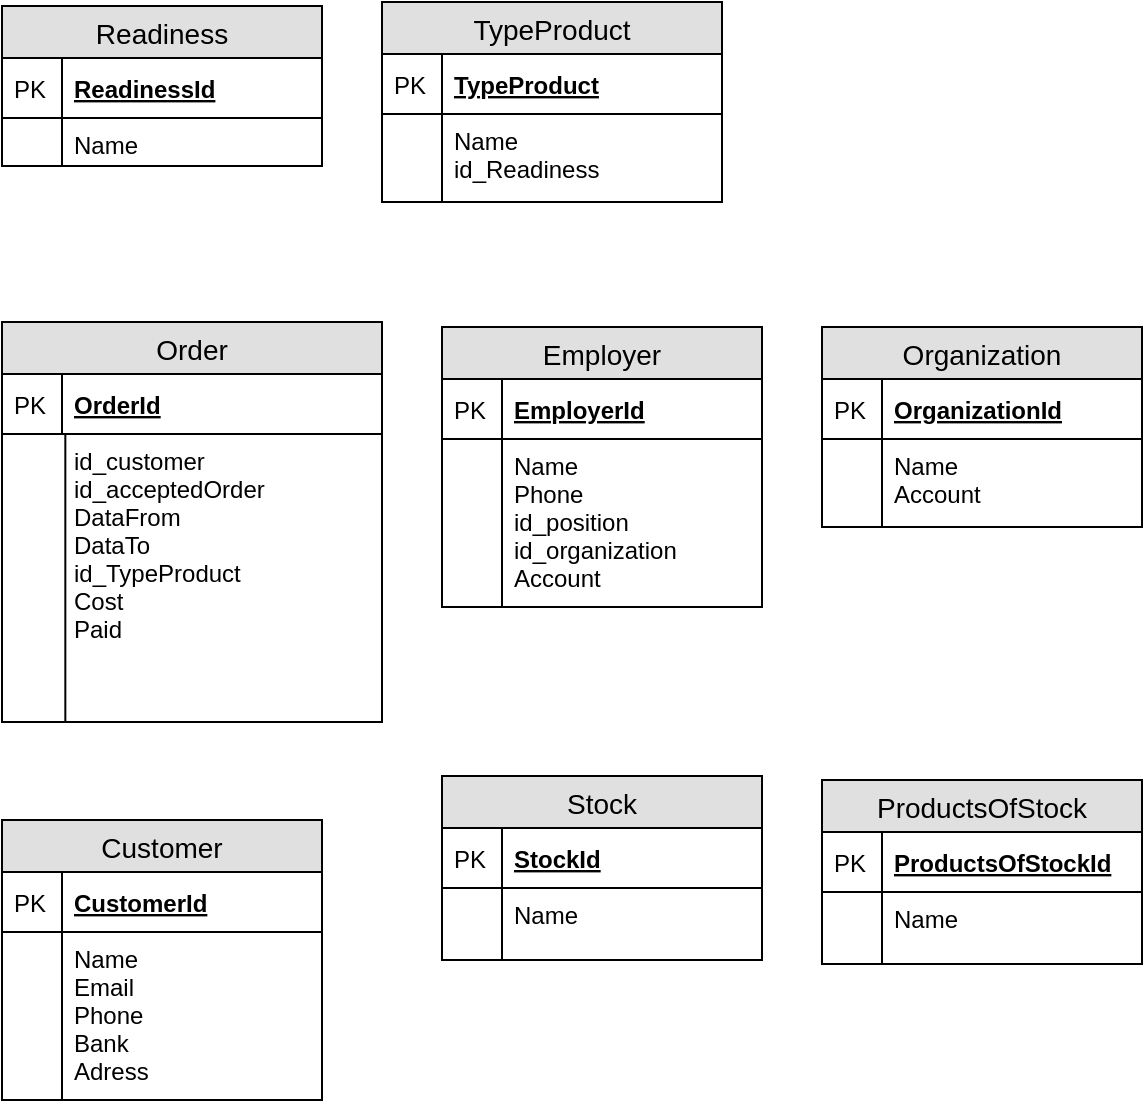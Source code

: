 <mxfile version="10.7.7" type="github"><diagram id="YFdl4ciAganTRu2MoI0J" name="Page-1"><mxGraphModel dx="791" dy="733" grid="1" gridSize="10" guides="1" tooltips="1" connect="1" arrows="1" fold="1" page="1" pageScale="1" pageWidth="827" pageHeight="1169" math="0" shadow="0"><root><mxCell id="0"/><mxCell id="1" parent="0"/><mxCell id="rmj0zKUa3GS6nloVOOrS-1" value="TypeProduct" style="swimlane;fontStyle=0;childLayout=stackLayout;horizontal=1;startSize=26;fillColor=#e0e0e0;horizontalStack=0;resizeParent=1;resizeParentMax=0;resizeLast=0;collapsible=1;marginBottom=0;swimlaneFillColor=#ffffff;align=center;fontSize=14;" parent="1" vertex="1"><mxGeometry x="260" y="39" width="170" height="100" as="geometry"/></mxCell><mxCell id="rmj0zKUa3GS6nloVOOrS-2" value="TypeProduct" style="shape=partialRectangle;top=0;left=0;right=0;bottom=1;align=left;verticalAlign=middle;fillColor=none;spacingLeft=34;spacingRight=4;overflow=hidden;rotatable=0;points=[[0,0.5],[1,0.5]];portConstraint=eastwest;dropTarget=0;fontStyle=5;fontSize=12;" parent="rmj0zKUa3GS6nloVOOrS-1" vertex="1"><mxGeometry y="26" width="170" height="30" as="geometry"/></mxCell><mxCell id="rmj0zKUa3GS6nloVOOrS-3" value="PK" style="shape=partialRectangle;top=0;left=0;bottom=0;fillColor=none;align=left;verticalAlign=middle;spacingLeft=4;spacingRight=4;overflow=hidden;rotatable=0;points=[];portConstraint=eastwest;part=1;fontSize=12;" parent="rmj0zKUa3GS6nloVOOrS-2" vertex="1" connectable="0"><mxGeometry width="30" height="30" as="geometry"/></mxCell><mxCell id="rmj0zKUa3GS6nloVOOrS-4" value="Name&#10;id_Readiness&#10;" style="shape=partialRectangle;top=0;left=0;right=0;bottom=0;align=left;verticalAlign=top;fillColor=none;spacingLeft=34;spacingRight=4;overflow=hidden;rotatable=0;points=[[0,0.5],[1,0.5]];portConstraint=eastwest;dropTarget=0;fontSize=12;" parent="rmj0zKUa3GS6nloVOOrS-1" vertex="1"><mxGeometry y="56" width="170" height="44" as="geometry"/></mxCell><mxCell id="rmj0zKUa3GS6nloVOOrS-5" value="" style="shape=partialRectangle;top=0;left=0;bottom=0;fillColor=none;align=left;verticalAlign=top;spacingLeft=4;spacingRight=4;overflow=hidden;rotatable=0;points=[];portConstraint=eastwest;part=1;fontSize=12;" parent="rmj0zKUa3GS6nloVOOrS-4" vertex="1" connectable="0"><mxGeometry width="30" height="44" as="geometry"/></mxCell><mxCell id="rmj0zKUa3GS6nloVOOrS-12" value="Order" style="swimlane;fontStyle=0;childLayout=stackLayout;horizontal=1;startSize=26;fillColor=#e0e0e0;horizontalStack=0;resizeParent=1;resizeParentMax=0;resizeLast=0;collapsible=1;marginBottom=0;swimlaneFillColor=#ffffff;align=center;fontSize=14;" parent="1" vertex="1"><mxGeometry x="70" y="199" width="190" height="200" as="geometry"/></mxCell><mxCell id="rmj0zKUa3GS6nloVOOrS-13" value="OrderId" style="shape=partialRectangle;top=0;left=0;right=0;bottom=1;align=left;verticalAlign=middle;fillColor=none;spacingLeft=34;spacingRight=4;overflow=hidden;rotatable=0;points=[[0,0.5],[1,0.5]];portConstraint=eastwest;dropTarget=0;fontStyle=5;fontSize=12;" parent="rmj0zKUa3GS6nloVOOrS-12" vertex="1"><mxGeometry y="26" width="190" height="30" as="geometry"/></mxCell><mxCell id="rmj0zKUa3GS6nloVOOrS-14" value="PK" style="shape=partialRectangle;top=0;left=0;bottom=0;fillColor=none;align=left;verticalAlign=middle;spacingLeft=4;spacingRight=4;overflow=hidden;rotatable=0;points=[];portConstraint=eastwest;part=1;fontSize=12;" parent="rmj0zKUa3GS6nloVOOrS-13" vertex="1" connectable="0"><mxGeometry width="30" height="30" as="geometry"/></mxCell><mxCell id="rmj0zKUa3GS6nloVOOrS-15" value="id_customer&#10;id_acceptedOrder&#10;DataFrom&#10;DataTo&#10;id_TypeProduct&#10;Cost&#10;Paid&#10;" style="shape=partialRectangle;top=0;left=0;right=0;bottom=0;align=left;verticalAlign=top;fillColor=none;spacingLeft=34;spacingRight=4;overflow=hidden;rotatable=0;points=[[0,0.5],[1,0.5]];portConstraint=eastwest;dropTarget=0;fontSize=12;" parent="rmj0zKUa3GS6nloVOOrS-12" vertex="1"><mxGeometry y="56" width="190" height="144" as="geometry"/></mxCell><mxCell id="rmj0zKUa3GS6nloVOOrS-16" value="" style="shape=partialRectangle;top=0;left=0;bottom=0;fillColor=none;align=left;verticalAlign=top;spacingLeft=4;spacingRight=4;overflow=hidden;rotatable=0;points=[];portConstraint=eastwest;part=1;fontSize=12;" parent="rmj0zKUa3GS6nloVOOrS-15" vertex="1" connectable="0"><mxGeometry width="31.667" height="144" as="geometry"/></mxCell><mxCell id="rmj0zKUa3GS6nloVOOrS-24" value="Readiness" style="swimlane;fontStyle=0;childLayout=stackLayout;horizontal=1;startSize=26;fillColor=#e0e0e0;horizontalStack=0;resizeParent=1;resizeParentMax=0;resizeLast=0;collapsible=1;marginBottom=0;swimlaneFillColor=#ffffff;align=center;fontSize=14;" parent="1" vertex="1"><mxGeometry x="70" y="41" width="160" height="80" as="geometry"/></mxCell><mxCell id="rmj0zKUa3GS6nloVOOrS-25" value="ReadinessId" style="shape=partialRectangle;top=0;left=0;right=0;bottom=1;align=left;verticalAlign=middle;fillColor=none;spacingLeft=34;spacingRight=4;overflow=hidden;rotatable=0;points=[[0,0.5],[1,0.5]];portConstraint=eastwest;dropTarget=0;fontStyle=5;fontSize=12;" parent="rmj0zKUa3GS6nloVOOrS-24" vertex="1"><mxGeometry y="26" width="160" height="30" as="geometry"/></mxCell><mxCell id="rmj0zKUa3GS6nloVOOrS-26" value="PK" style="shape=partialRectangle;top=0;left=0;bottom=0;fillColor=none;align=left;verticalAlign=middle;spacingLeft=4;spacingRight=4;overflow=hidden;rotatable=0;points=[];portConstraint=eastwest;part=1;fontSize=12;" parent="rmj0zKUa3GS6nloVOOrS-25" vertex="1" connectable="0"><mxGeometry width="30" height="30" as="geometry"/></mxCell><mxCell id="rmj0zKUa3GS6nloVOOrS-27" value="Name&#10;&#10;" style="shape=partialRectangle;top=0;left=0;right=0;bottom=0;align=left;verticalAlign=top;fillColor=none;spacingLeft=34;spacingRight=4;overflow=hidden;rotatable=0;points=[[0,0.5],[1,0.5]];portConstraint=eastwest;dropTarget=0;fontSize=12;" parent="rmj0zKUa3GS6nloVOOrS-24" vertex="1"><mxGeometry y="56" width="160" height="24" as="geometry"/></mxCell><mxCell id="rmj0zKUa3GS6nloVOOrS-28" value="" style="shape=partialRectangle;top=0;left=0;bottom=0;fillColor=none;align=left;verticalAlign=top;spacingLeft=4;spacingRight=4;overflow=hidden;rotatable=0;points=[];portConstraint=eastwest;part=1;fontSize=12;" parent="rmj0zKUa3GS6nloVOOrS-27" vertex="1" connectable="0"><mxGeometry width="30" height="24" as="geometry"/></mxCell><mxCell id="ByTm6KzznvZcm_2YPK7H-12" value="Customer" style="swimlane;fontStyle=0;childLayout=stackLayout;horizontal=1;startSize=26;fillColor=#e0e0e0;horizontalStack=0;resizeParent=1;resizeParentMax=0;resizeLast=0;collapsible=1;marginBottom=0;swimlaneFillColor=#ffffff;align=center;fontSize=14;" vertex="1" parent="1"><mxGeometry x="70" y="448" width="160" height="140" as="geometry"/></mxCell><mxCell id="ByTm6KzznvZcm_2YPK7H-13" value="CustomerId" style="shape=partialRectangle;top=0;left=0;right=0;bottom=1;align=left;verticalAlign=middle;fillColor=none;spacingLeft=34;spacingRight=4;overflow=hidden;rotatable=0;points=[[0,0.5],[1,0.5]];portConstraint=eastwest;dropTarget=0;fontStyle=5;fontSize=12;" vertex="1" parent="ByTm6KzznvZcm_2YPK7H-12"><mxGeometry y="26" width="160" height="30" as="geometry"/></mxCell><mxCell id="ByTm6KzznvZcm_2YPK7H-14" value="PK" style="shape=partialRectangle;top=0;left=0;bottom=0;fillColor=none;align=left;verticalAlign=middle;spacingLeft=4;spacingRight=4;overflow=hidden;rotatable=0;points=[];portConstraint=eastwest;part=1;fontSize=12;" vertex="1" connectable="0" parent="ByTm6KzznvZcm_2YPK7H-13"><mxGeometry width="30" height="30" as="geometry"/></mxCell><mxCell id="ByTm6KzznvZcm_2YPK7H-15" value="Name&#10;Email&#10;Phone&#10;Bank&#10;Adress" style="shape=partialRectangle;top=0;left=0;right=0;bottom=0;align=left;verticalAlign=top;fillColor=none;spacingLeft=34;spacingRight=4;overflow=hidden;rotatable=0;points=[[0,0.5],[1,0.5]];portConstraint=eastwest;dropTarget=0;fontSize=12;" vertex="1" parent="ByTm6KzznvZcm_2YPK7H-12"><mxGeometry y="56" width="160" height="84" as="geometry"/></mxCell><mxCell id="ByTm6KzznvZcm_2YPK7H-16" value="" style="shape=partialRectangle;top=0;left=0;bottom=0;fillColor=none;align=left;verticalAlign=top;spacingLeft=4;spacingRight=4;overflow=hidden;rotatable=0;points=[];portConstraint=eastwest;part=1;fontSize=12;" vertex="1" connectable="0" parent="ByTm6KzznvZcm_2YPK7H-15"><mxGeometry width="30" height="84" as="geometry"/></mxCell><mxCell id="ByTm6KzznvZcm_2YPK7H-23" value="Stock" style="swimlane;fontStyle=0;childLayout=stackLayout;horizontal=1;startSize=26;fillColor=#e0e0e0;horizontalStack=0;resizeParent=1;resizeParentMax=0;resizeLast=0;collapsible=1;marginBottom=0;swimlaneFillColor=#ffffff;align=center;fontSize=14;" vertex="1" parent="1"><mxGeometry x="290" y="426" width="160" height="92" as="geometry"/></mxCell><mxCell id="ByTm6KzznvZcm_2YPK7H-24" value="StockId" style="shape=partialRectangle;top=0;left=0;right=0;bottom=1;align=left;verticalAlign=middle;fillColor=none;spacingLeft=34;spacingRight=4;overflow=hidden;rotatable=0;points=[[0,0.5],[1,0.5]];portConstraint=eastwest;dropTarget=0;fontStyle=5;fontSize=12;" vertex="1" parent="ByTm6KzznvZcm_2YPK7H-23"><mxGeometry y="26" width="160" height="30" as="geometry"/></mxCell><mxCell id="ByTm6KzznvZcm_2YPK7H-25" value="PK" style="shape=partialRectangle;top=0;left=0;bottom=0;fillColor=none;align=left;verticalAlign=middle;spacingLeft=4;spacingRight=4;overflow=hidden;rotatable=0;points=[];portConstraint=eastwest;part=1;fontSize=12;" vertex="1" connectable="0" parent="ByTm6KzznvZcm_2YPK7H-24"><mxGeometry width="30" height="30" as="geometry"/></mxCell><mxCell id="ByTm6KzznvZcm_2YPK7H-26" value="Name&#10;&#10;" style="shape=partialRectangle;top=0;left=0;right=0;bottom=0;align=left;verticalAlign=top;fillColor=none;spacingLeft=34;spacingRight=4;overflow=hidden;rotatable=0;points=[[0,0.5],[1,0.5]];portConstraint=eastwest;dropTarget=0;fontSize=12;" vertex="1" parent="ByTm6KzznvZcm_2YPK7H-23"><mxGeometry y="56" width="160" height="26" as="geometry"/></mxCell><mxCell id="ByTm6KzznvZcm_2YPK7H-27" value="" style="shape=partialRectangle;top=0;left=0;bottom=0;fillColor=none;align=left;verticalAlign=top;spacingLeft=4;spacingRight=4;overflow=hidden;rotatable=0;points=[];portConstraint=eastwest;part=1;fontSize=12;" vertex="1" connectable="0" parent="ByTm6KzznvZcm_2YPK7H-26"><mxGeometry width="30" height="26" as="geometry"/></mxCell><mxCell id="ByTm6KzznvZcm_2YPK7H-32" value="" style="shape=partialRectangle;top=0;left=0;right=0;bottom=0;align=left;verticalAlign=top;fillColor=none;spacingLeft=34;spacingRight=4;overflow=hidden;rotatable=0;points=[[0,0.5],[1,0.5]];portConstraint=eastwest;dropTarget=0;fontSize=12;" vertex="1" parent="ByTm6KzznvZcm_2YPK7H-23"><mxGeometry y="82" width="160" height="10" as="geometry"/></mxCell><mxCell id="ByTm6KzznvZcm_2YPK7H-33" value="" style="shape=partialRectangle;top=0;left=0;bottom=0;fillColor=none;align=left;verticalAlign=top;spacingLeft=4;spacingRight=4;overflow=hidden;rotatable=0;points=[];portConstraint=eastwest;part=1;fontSize=12;" vertex="1" connectable="0" parent="ByTm6KzznvZcm_2YPK7H-32"><mxGeometry width="30" height="10" as="geometry"/></mxCell><mxCell id="ByTm6KzznvZcm_2YPK7H-34" value="ProductsOfStock" style="swimlane;fontStyle=0;childLayout=stackLayout;horizontal=1;startSize=26;fillColor=#e0e0e0;horizontalStack=0;resizeParent=1;resizeParentMax=0;resizeLast=0;collapsible=1;marginBottom=0;swimlaneFillColor=#ffffff;align=center;fontSize=14;" vertex="1" parent="1"><mxGeometry x="480" y="428" width="160" height="92" as="geometry"/></mxCell><mxCell id="ByTm6KzznvZcm_2YPK7H-35" value="ProductsOfStockId" style="shape=partialRectangle;top=0;left=0;right=0;bottom=1;align=left;verticalAlign=middle;fillColor=none;spacingLeft=34;spacingRight=4;overflow=hidden;rotatable=0;points=[[0,0.5],[1,0.5]];portConstraint=eastwest;dropTarget=0;fontStyle=5;fontSize=12;" vertex="1" parent="ByTm6KzznvZcm_2YPK7H-34"><mxGeometry y="26" width="160" height="30" as="geometry"/></mxCell><mxCell id="ByTm6KzznvZcm_2YPK7H-36" value="PK" style="shape=partialRectangle;top=0;left=0;bottom=0;fillColor=none;align=left;verticalAlign=middle;spacingLeft=4;spacingRight=4;overflow=hidden;rotatable=0;points=[];portConstraint=eastwest;part=1;fontSize=12;" vertex="1" connectable="0" parent="ByTm6KzznvZcm_2YPK7H-35"><mxGeometry width="30" height="30" as="geometry"/></mxCell><mxCell id="ByTm6KzznvZcm_2YPK7H-37" value="Name" style="shape=partialRectangle;top=0;left=0;right=0;bottom=0;align=left;verticalAlign=top;fillColor=none;spacingLeft=34;spacingRight=4;overflow=hidden;rotatable=0;points=[[0,0.5],[1,0.5]];portConstraint=eastwest;dropTarget=0;fontSize=12;" vertex="1" parent="ByTm6KzznvZcm_2YPK7H-34"><mxGeometry y="56" width="160" height="26" as="geometry"/></mxCell><mxCell id="ByTm6KzznvZcm_2YPK7H-38" value="" style="shape=partialRectangle;top=0;left=0;bottom=0;fillColor=none;align=left;verticalAlign=top;spacingLeft=4;spacingRight=4;overflow=hidden;rotatable=0;points=[];portConstraint=eastwest;part=1;fontSize=12;" vertex="1" connectable="0" parent="ByTm6KzznvZcm_2YPK7H-37"><mxGeometry width="30" height="26" as="geometry"/></mxCell><mxCell id="ByTm6KzznvZcm_2YPK7H-43" value="" style="shape=partialRectangle;top=0;left=0;right=0;bottom=0;align=left;verticalAlign=top;fillColor=none;spacingLeft=34;spacingRight=4;overflow=hidden;rotatable=0;points=[[0,0.5],[1,0.5]];portConstraint=eastwest;dropTarget=0;fontSize=12;" vertex="1" parent="ByTm6KzznvZcm_2YPK7H-34"><mxGeometry y="82" width="160" height="10" as="geometry"/></mxCell><mxCell id="ByTm6KzznvZcm_2YPK7H-44" value="" style="shape=partialRectangle;top=0;left=0;bottom=0;fillColor=none;align=left;verticalAlign=top;spacingLeft=4;spacingRight=4;overflow=hidden;rotatable=0;points=[];portConstraint=eastwest;part=1;fontSize=12;" vertex="1" connectable="0" parent="ByTm6KzznvZcm_2YPK7H-43"><mxGeometry width="30" height="10" as="geometry"/></mxCell><mxCell id="ByTm6KzznvZcm_2YPK7H-45" value="Employer" style="swimlane;fontStyle=0;childLayout=stackLayout;horizontal=1;startSize=26;fillColor=#e0e0e0;horizontalStack=0;resizeParent=1;resizeParentMax=0;resizeLast=0;collapsible=1;marginBottom=0;swimlaneFillColor=#ffffff;align=center;fontSize=14;" vertex="1" parent="1"><mxGeometry x="290" y="201.5" width="160" height="140" as="geometry"/></mxCell><mxCell id="ByTm6KzznvZcm_2YPK7H-46" value="EmployerId" style="shape=partialRectangle;top=0;left=0;right=0;bottom=1;align=left;verticalAlign=middle;fillColor=none;spacingLeft=34;spacingRight=4;overflow=hidden;rotatable=0;points=[[0,0.5],[1,0.5]];portConstraint=eastwest;dropTarget=0;fontStyle=5;fontSize=12;" vertex="1" parent="ByTm6KzznvZcm_2YPK7H-45"><mxGeometry y="26" width="160" height="30" as="geometry"/></mxCell><mxCell id="ByTm6KzznvZcm_2YPK7H-47" value="PK" style="shape=partialRectangle;top=0;left=0;bottom=0;fillColor=none;align=left;verticalAlign=middle;spacingLeft=4;spacingRight=4;overflow=hidden;rotatable=0;points=[];portConstraint=eastwest;part=1;fontSize=12;" vertex="1" connectable="0" parent="ByTm6KzznvZcm_2YPK7H-46"><mxGeometry width="30" height="30" as="geometry"/></mxCell><mxCell id="ByTm6KzznvZcm_2YPK7H-48" value="Name&#10;Phone&#10;id_position&#10;id_organization&#10;Account&#10;" style="shape=partialRectangle;top=0;left=0;right=0;bottom=0;align=left;verticalAlign=top;fillColor=none;spacingLeft=34;spacingRight=4;overflow=hidden;rotatable=0;points=[[0,0.5],[1,0.5]];portConstraint=eastwest;dropTarget=0;fontSize=12;" vertex="1" parent="ByTm6KzznvZcm_2YPK7H-45"><mxGeometry y="56" width="160" height="74" as="geometry"/></mxCell><mxCell id="ByTm6KzznvZcm_2YPK7H-49" value="" style="shape=partialRectangle;top=0;left=0;bottom=0;fillColor=none;align=left;verticalAlign=top;spacingLeft=4;spacingRight=4;overflow=hidden;rotatable=0;points=[];portConstraint=eastwest;part=1;fontSize=12;" vertex="1" connectable="0" parent="ByTm6KzznvZcm_2YPK7H-48"><mxGeometry width="30" height="74" as="geometry"/></mxCell><mxCell id="ByTm6KzznvZcm_2YPK7H-54" value="" style="shape=partialRectangle;top=0;left=0;right=0;bottom=0;align=left;verticalAlign=top;fillColor=none;spacingLeft=34;spacingRight=4;overflow=hidden;rotatable=0;points=[[0,0.5],[1,0.5]];portConstraint=eastwest;dropTarget=0;fontSize=12;" vertex="1" parent="ByTm6KzznvZcm_2YPK7H-45"><mxGeometry y="130" width="160" height="10" as="geometry"/></mxCell><mxCell id="ByTm6KzznvZcm_2YPK7H-55" value="" style="shape=partialRectangle;top=0;left=0;bottom=0;fillColor=none;align=left;verticalAlign=top;spacingLeft=4;spacingRight=4;overflow=hidden;rotatable=0;points=[];portConstraint=eastwest;part=1;fontSize=12;" vertex="1" connectable="0" parent="ByTm6KzznvZcm_2YPK7H-54"><mxGeometry width="30" height="10" as="geometry"/></mxCell><mxCell id="ByTm6KzznvZcm_2YPK7H-56" value="Organization" style="swimlane;fontStyle=0;childLayout=stackLayout;horizontal=1;startSize=26;fillColor=#e0e0e0;horizontalStack=0;resizeParent=1;resizeParentMax=0;resizeLast=0;collapsible=1;marginBottom=0;swimlaneFillColor=#ffffff;align=center;fontSize=14;" vertex="1" parent="1"><mxGeometry x="480" y="201.5" width="160" height="100" as="geometry"/></mxCell><mxCell id="ByTm6KzznvZcm_2YPK7H-57" value="OrganizationId" style="shape=partialRectangle;top=0;left=0;right=0;bottom=1;align=left;verticalAlign=middle;fillColor=none;spacingLeft=34;spacingRight=4;overflow=hidden;rotatable=0;points=[[0,0.5],[1,0.5]];portConstraint=eastwest;dropTarget=0;fontStyle=5;fontSize=12;" vertex="1" parent="ByTm6KzznvZcm_2YPK7H-56"><mxGeometry y="26" width="160" height="30" as="geometry"/></mxCell><mxCell id="ByTm6KzznvZcm_2YPK7H-58" value="PK" style="shape=partialRectangle;top=0;left=0;bottom=0;fillColor=none;align=left;verticalAlign=middle;spacingLeft=4;spacingRight=4;overflow=hidden;rotatable=0;points=[];portConstraint=eastwest;part=1;fontSize=12;" vertex="1" connectable="0" parent="ByTm6KzznvZcm_2YPK7H-57"><mxGeometry width="30" height="30" as="geometry"/></mxCell><mxCell id="ByTm6KzznvZcm_2YPK7H-59" value="Name&#10;Account&#10;" style="shape=partialRectangle;top=0;left=0;right=0;bottom=0;align=left;verticalAlign=top;fillColor=none;spacingLeft=34;spacingRight=4;overflow=hidden;rotatable=0;points=[[0,0.5],[1,0.5]];portConstraint=eastwest;dropTarget=0;fontSize=12;" vertex="1" parent="ByTm6KzznvZcm_2YPK7H-56"><mxGeometry y="56" width="160" height="34" as="geometry"/></mxCell><mxCell id="ByTm6KzznvZcm_2YPK7H-60" value="" style="shape=partialRectangle;top=0;left=0;bottom=0;fillColor=none;align=left;verticalAlign=top;spacingLeft=4;spacingRight=4;overflow=hidden;rotatable=0;points=[];portConstraint=eastwest;part=1;fontSize=12;" vertex="1" connectable="0" parent="ByTm6KzznvZcm_2YPK7H-59"><mxGeometry width="30" height="34" as="geometry"/></mxCell><mxCell id="ByTm6KzznvZcm_2YPK7H-65" value="" style="shape=partialRectangle;top=0;left=0;right=0;bottom=0;align=left;verticalAlign=top;fillColor=none;spacingLeft=34;spacingRight=4;overflow=hidden;rotatable=0;points=[[0,0.5],[1,0.5]];portConstraint=eastwest;dropTarget=0;fontSize=12;" vertex="1" parent="ByTm6KzznvZcm_2YPK7H-56"><mxGeometry y="90" width="160" height="10" as="geometry"/></mxCell><mxCell id="ByTm6KzznvZcm_2YPK7H-66" value="" style="shape=partialRectangle;top=0;left=0;bottom=0;fillColor=none;align=left;verticalAlign=top;spacingLeft=4;spacingRight=4;overflow=hidden;rotatable=0;points=[];portConstraint=eastwest;part=1;fontSize=12;" vertex="1" connectable="0" parent="ByTm6KzznvZcm_2YPK7H-65"><mxGeometry width="30" height="10" as="geometry"/></mxCell></root></mxGraphModel></diagram></mxfile>